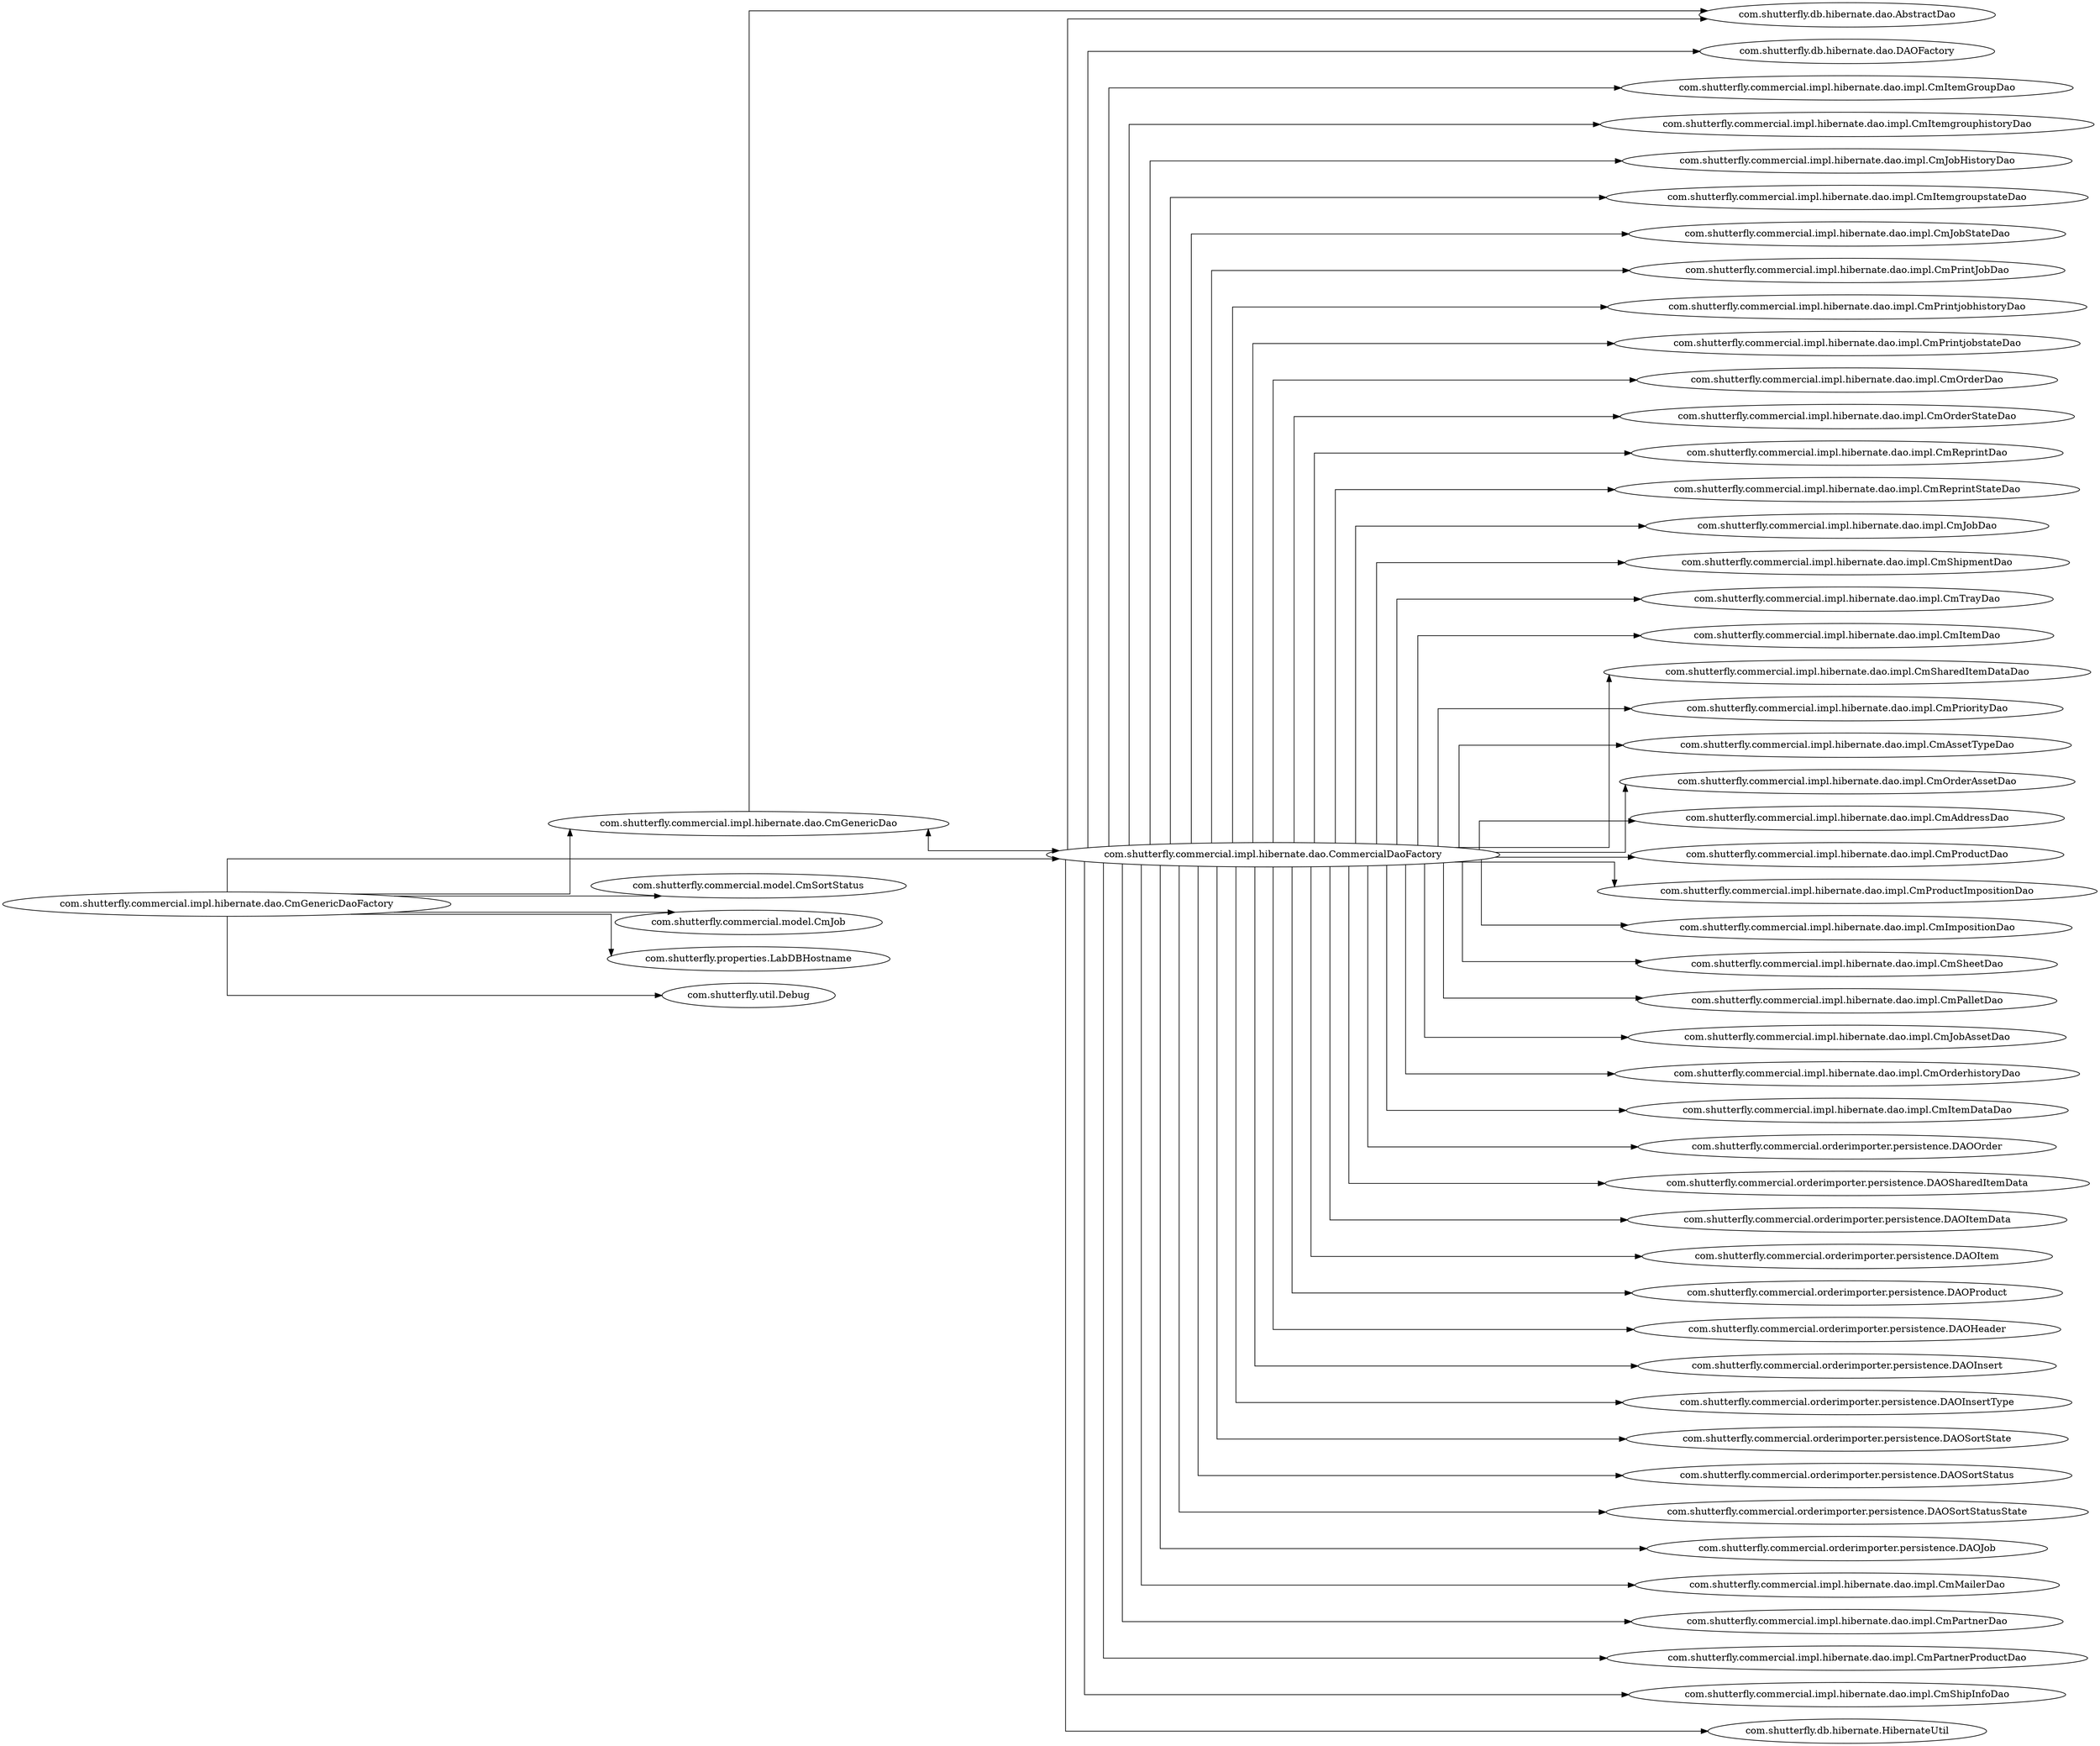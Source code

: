 digraph dependencyGraph {
 concentrate=true;
 rankdir="LR"; 
ranksep="2.0";
"com.shutterfly.commercial.impl.hibernate.dao.CmGenericDao"; 
"com.shutterfly.commercial.impl.hibernate.dao.CmGenericDao"->"com.shutterfly.db.hibernate.dao.AbstractDao";
"com.shutterfly.commercial.impl.hibernate.dao.CmGenericDao"->"com.shutterfly.commercial.impl.hibernate.dao.CommercialDaoFactory";
"com.shutterfly.commercial.impl.hibernate.dao.CmGenericDaoFactory"; 
"com.shutterfly.commercial.impl.hibernate.dao.CmGenericDaoFactory"->"com.shutterfly.commercial.impl.hibernate.dao.CommercialDaoFactory";
"com.shutterfly.commercial.impl.hibernate.dao.CmGenericDaoFactory"->"com.shutterfly.commercial.impl.hibernate.dao.CmGenericDao";
"com.shutterfly.commercial.impl.hibernate.dao.CmGenericDaoFactory"->"com.shutterfly.commercial.model.CmSortStatus";
"com.shutterfly.commercial.impl.hibernate.dao.CmGenericDaoFactory"->"com.shutterfly.commercial.model.CmJob";
"com.shutterfly.commercial.impl.hibernate.dao.CmGenericDaoFactory"->"com.shutterfly.properties.LabDBHostname";
"com.shutterfly.commercial.impl.hibernate.dao.CmGenericDaoFactory"->"com.shutterfly.util.Debug";
"com.shutterfly.commercial.impl.hibernate.dao.CommercialDaoFactory"; 
"com.shutterfly.commercial.impl.hibernate.dao.CommercialDaoFactory"->"com.shutterfly.db.hibernate.dao.DAOFactory";
"com.shutterfly.commercial.impl.hibernate.dao.CommercialDaoFactory"->"com.shutterfly.commercial.impl.hibernate.dao.CmGenericDao";
"com.shutterfly.commercial.impl.hibernate.dao.CommercialDaoFactory"->"com.shutterfly.commercial.impl.hibernate.dao.impl.CmItemGroupDao";
"com.shutterfly.commercial.impl.hibernate.dao.CommercialDaoFactory"->"com.shutterfly.commercial.impl.hibernate.dao.impl.CmItemgrouphistoryDao";
"com.shutterfly.commercial.impl.hibernate.dao.CommercialDaoFactory"->"com.shutterfly.commercial.impl.hibernate.dao.impl.CmJobHistoryDao";
"com.shutterfly.commercial.impl.hibernate.dao.CommercialDaoFactory"->"com.shutterfly.commercial.impl.hibernate.dao.impl.CmItemgroupstateDao";
"com.shutterfly.commercial.impl.hibernate.dao.CommercialDaoFactory"->"com.shutterfly.commercial.impl.hibernate.dao.impl.CmJobStateDao";
"com.shutterfly.commercial.impl.hibernate.dao.CommercialDaoFactory"->"com.shutterfly.commercial.impl.hibernate.dao.impl.CmPrintJobDao";
"com.shutterfly.commercial.impl.hibernate.dao.CommercialDaoFactory"->"com.shutterfly.commercial.impl.hibernate.dao.impl.CmPrintjobhistoryDao";
"com.shutterfly.commercial.impl.hibernate.dao.CommercialDaoFactory"->"com.shutterfly.commercial.impl.hibernate.dao.impl.CmPrintjobstateDao";
"com.shutterfly.commercial.impl.hibernate.dao.CommercialDaoFactory"->"com.shutterfly.commercial.impl.hibernate.dao.impl.CmOrderDao";
"com.shutterfly.commercial.impl.hibernate.dao.CommercialDaoFactory"->"com.shutterfly.commercial.impl.hibernate.dao.impl.CmOrderStateDao";
"com.shutterfly.commercial.impl.hibernate.dao.CommercialDaoFactory"->"com.shutterfly.commercial.impl.hibernate.dao.impl.CmReprintDao";
"com.shutterfly.commercial.impl.hibernate.dao.CommercialDaoFactory"->"com.shutterfly.commercial.impl.hibernate.dao.impl.CmReprintStateDao";
"com.shutterfly.commercial.impl.hibernate.dao.CommercialDaoFactory"->"com.shutterfly.commercial.impl.hibernate.dao.impl.CmJobDao";
"com.shutterfly.commercial.impl.hibernate.dao.CommercialDaoFactory"->"com.shutterfly.commercial.impl.hibernate.dao.impl.CmShipmentDao";
"com.shutterfly.commercial.impl.hibernate.dao.CommercialDaoFactory"->"com.shutterfly.commercial.impl.hibernate.dao.impl.CmTrayDao";
"com.shutterfly.commercial.impl.hibernate.dao.CommercialDaoFactory"->"com.shutterfly.commercial.impl.hibernate.dao.impl.CmItemDao";
"com.shutterfly.commercial.impl.hibernate.dao.CommercialDaoFactory"->"com.shutterfly.commercial.impl.hibernate.dao.impl.CmSharedItemDataDao";
"com.shutterfly.commercial.impl.hibernate.dao.CommercialDaoFactory"->"com.shutterfly.commercial.impl.hibernate.dao.impl.CmPriorityDao";
"com.shutterfly.commercial.impl.hibernate.dao.CommercialDaoFactory"->"com.shutterfly.commercial.impl.hibernate.dao.impl.CmAssetTypeDao";
"com.shutterfly.commercial.impl.hibernate.dao.CommercialDaoFactory"->"com.shutterfly.commercial.impl.hibernate.dao.impl.CmOrderAssetDao";
"com.shutterfly.commercial.impl.hibernate.dao.CommercialDaoFactory"->"com.shutterfly.commercial.impl.hibernate.dao.impl.CmAddressDao";
"com.shutterfly.commercial.impl.hibernate.dao.CommercialDaoFactory"->"com.shutterfly.commercial.impl.hibernate.dao.impl.CmProductDao";
"com.shutterfly.commercial.impl.hibernate.dao.CommercialDaoFactory"->"com.shutterfly.commercial.impl.hibernate.dao.impl.CmProductImpositionDao";
"com.shutterfly.commercial.impl.hibernate.dao.CommercialDaoFactory"->"com.shutterfly.commercial.impl.hibernate.dao.impl.CmImpositionDao";
"com.shutterfly.commercial.impl.hibernate.dao.CommercialDaoFactory"->"com.shutterfly.commercial.impl.hibernate.dao.impl.CmSheetDao";
"com.shutterfly.commercial.impl.hibernate.dao.CommercialDaoFactory"->"com.shutterfly.commercial.impl.hibernate.dao.impl.CmPalletDao";
"com.shutterfly.commercial.impl.hibernate.dao.CommercialDaoFactory"->"com.shutterfly.commercial.impl.hibernate.dao.impl.CmJobAssetDao";
"com.shutterfly.commercial.impl.hibernate.dao.CommercialDaoFactory"->"com.shutterfly.commercial.impl.hibernate.dao.impl.CmOrderhistoryDao";
"com.shutterfly.commercial.impl.hibernate.dao.CommercialDaoFactory"->"com.shutterfly.commercial.impl.hibernate.dao.impl.CmItemDataDao";
"com.shutterfly.commercial.impl.hibernate.dao.CommercialDaoFactory"->"com.shutterfly.commercial.orderimporter.persistence.DAOOrder";
"com.shutterfly.commercial.impl.hibernate.dao.CommercialDaoFactory"->"com.shutterfly.commercial.orderimporter.persistence.DAOSharedItemData";
"com.shutterfly.commercial.impl.hibernate.dao.CommercialDaoFactory"->"com.shutterfly.commercial.orderimporter.persistence.DAOItemData";
"com.shutterfly.commercial.impl.hibernate.dao.CommercialDaoFactory"->"com.shutterfly.commercial.orderimporter.persistence.DAOItem";
"com.shutterfly.commercial.impl.hibernate.dao.CommercialDaoFactory"->"com.shutterfly.commercial.orderimporter.persistence.DAOProduct";
"com.shutterfly.commercial.impl.hibernate.dao.CommercialDaoFactory"->"com.shutterfly.commercial.orderimporter.persistence.DAOHeader";
"com.shutterfly.commercial.impl.hibernate.dao.CommercialDaoFactory"->"com.shutterfly.commercial.orderimporter.persistence.DAOInsert";
"com.shutterfly.commercial.impl.hibernate.dao.CommercialDaoFactory"->"com.shutterfly.commercial.orderimporter.persistence.DAOInsertType";
"com.shutterfly.commercial.impl.hibernate.dao.CommercialDaoFactory"->"com.shutterfly.commercial.orderimporter.persistence.DAOSortState";
"com.shutterfly.commercial.impl.hibernate.dao.CommercialDaoFactory"->"com.shutterfly.commercial.orderimporter.persistence.DAOSortStatus";
"com.shutterfly.commercial.impl.hibernate.dao.CommercialDaoFactory"->"com.shutterfly.commercial.orderimporter.persistence.DAOSortStatusState";
"com.shutterfly.commercial.impl.hibernate.dao.CommercialDaoFactory"->"com.shutterfly.commercial.orderimporter.persistence.DAOJob";
"com.shutterfly.commercial.impl.hibernate.dao.CommercialDaoFactory"->"com.shutterfly.commercial.impl.hibernate.dao.impl.CmMailerDao";
"com.shutterfly.commercial.impl.hibernate.dao.CommercialDaoFactory"->"com.shutterfly.commercial.impl.hibernate.dao.impl.CmPartnerDao";
"com.shutterfly.commercial.impl.hibernate.dao.CommercialDaoFactory"->"com.shutterfly.commercial.impl.hibernate.dao.impl.CmPartnerProductDao";
"com.shutterfly.commercial.impl.hibernate.dao.CommercialDaoFactory"->"com.shutterfly.commercial.impl.hibernate.dao.impl.CmShipInfoDao";
"com.shutterfly.commercial.impl.hibernate.dao.CommercialDaoFactory"->"com.shutterfly.db.hibernate.HibernateUtil";
"com.shutterfly.commercial.impl.hibernate.dao.CommercialDaoFactory"->"com.shutterfly.db.hibernate.dao.AbstractDao";
splines="ortho";
}